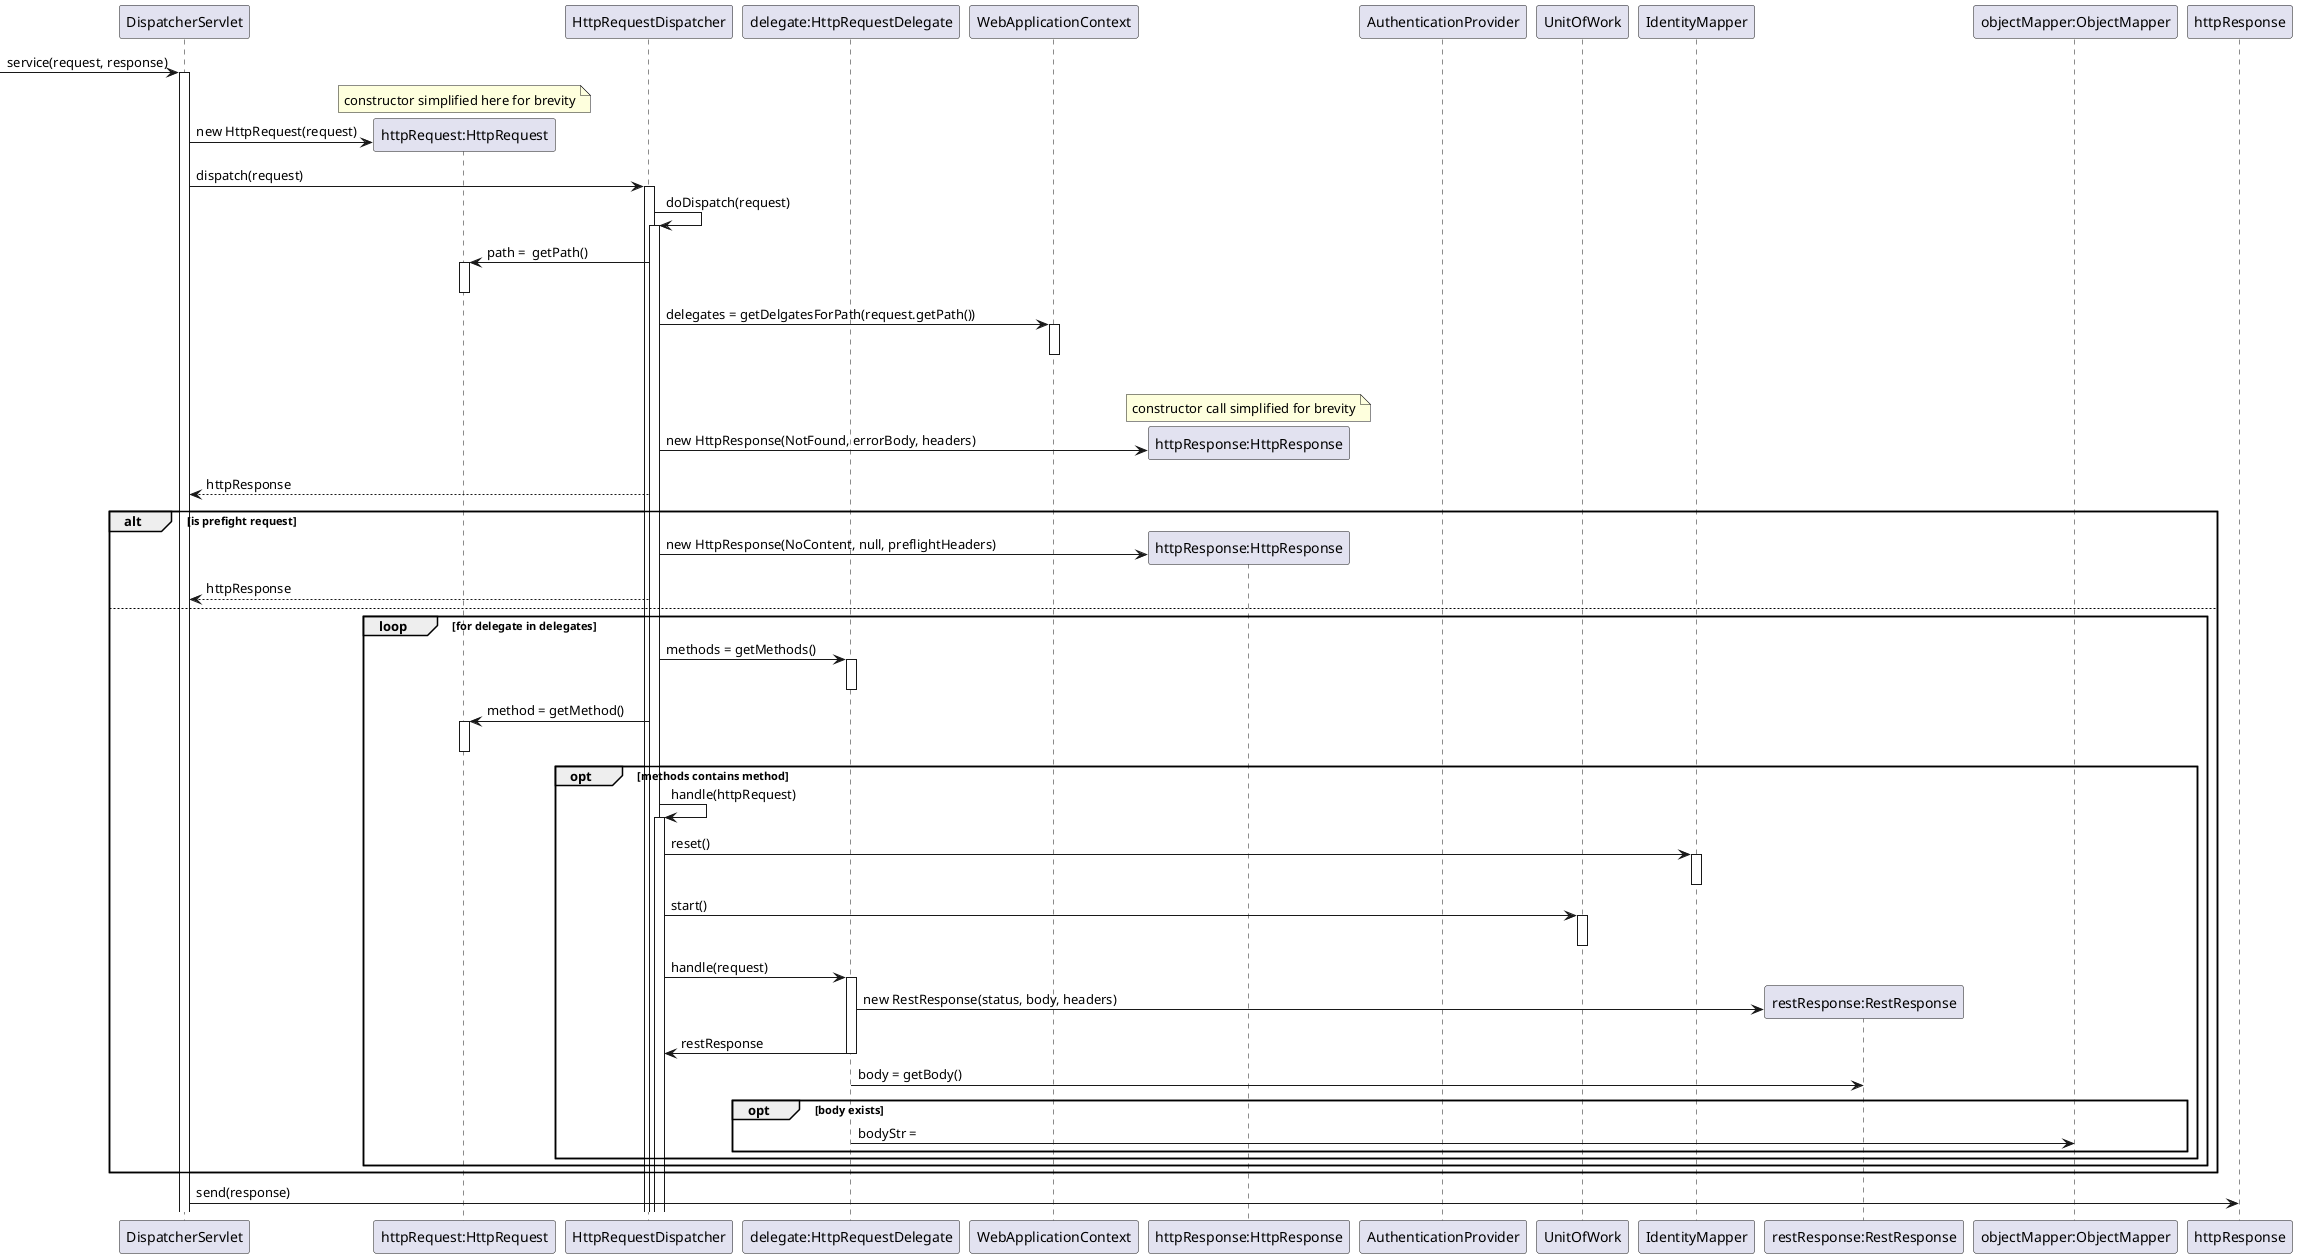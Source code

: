 @startuml

participant "DispatcherServlet" as diss
participant "httpRequest:HttpRequest" as req
participant "HttpRequestDispatcher" as dispatcher
participant "delegate:HttpRequestDelegate" as delegate
participant "WebApplicationContext" as webCtx
participant "httpResponse:HttpResponse" as res
participant "AuthenticationProvider" as auth
participant "UnitOfWork" as uow
participant "IdentityMapper" as imap
participant "restResponse:RestResponse" as restres
participant "objectMapper:ObjectMapper" as objmap


[-> diss: service(request, response)
activate diss
note over req: constructor simplified here for brevity
diss -> req **: new HttpRequest(request)
diss -> dispatcher: dispatch(request)
activate dispatcher
dispatcher -> dispatcher: doDispatch(request)
activate dispatcher
dispatcher -> req: path =  getPath()
activate req
deactivate req 
dispatcher -> webCtx: delegates = getDelgatesForPath(request.getPath())
activate webCtx
deactivate webCtx
alt delagates is empty
  note over res: constructor call simplified for brevity
  dispatcher -> res **: new HttpResponse(NotFound, errorBody, headers)
  dispatcher --> diss: httpResponse
else
  alt is prefight request
    dispatcher -> res **: new HttpResponse(NoContent, null, preflightHeaders)
    dispatcher --> diss: httpResponse
  else
    loop for delegate in delegates
      dispatcher -> delegate: methods = getMethods()
      activate delegate
      deactivate delegate
      dispatcher -> req: method = getMethod()
      activate req
      deactivate req
      opt methods contains method
        dispatcher -> dispatcher: handle(httpRequest)
        activate dispatcher
        dispatcher -> imap: reset()
        activate imap
        deactivate imap
        dispatcher -> uow: start() 
        activate uow
        deactivate uow
        dispatcher -> delegate: handle(request)
        activate delegate
        delegate -> restres **: new RestResponse(status, body, headers)
        delegate -> dispatcher: restResponse
        deactivate delegate
        delegate -> restres: body = getBody()
        opt body exists
        delegate -> objmap: bodyStr = 

      end
    end
  end
end



diss -> httpResponse: send(response)
@enduml